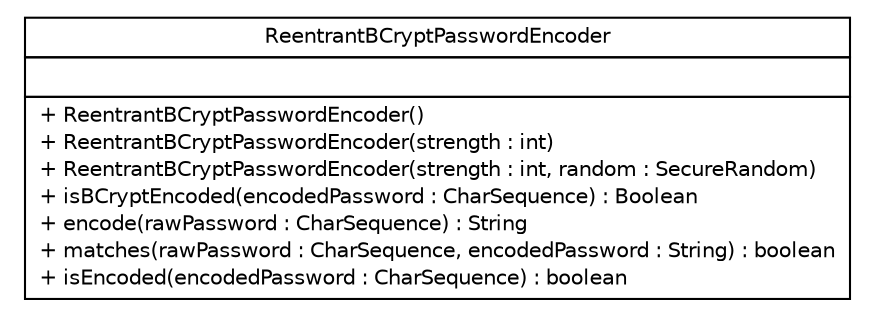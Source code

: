 #!/usr/local/bin/dot
#
# Class diagram 
# Generated by UMLGraph version R5_6-24-gf6e263 (http://www.umlgraph.org/)
#

digraph G {
	edge [fontname="Helvetica",fontsize=10,labelfontname="Helvetica",labelfontsize=10];
	node [fontname="Helvetica",fontsize=10,shape=plaintext];
	nodesep=0.25;
	ranksep=0.5;
	// cn.home1.oss.lib.security.crypto.ReentrantBCryptPasswordEncoder
	c691 [label=<<table title="cn.home1.oss.lib.security.crypto.ReentrantBCryptPasswordEncoder" border="0" cellborder="1" cellspacing="0" cellpadding="2" port="p" href="./ReentrantBCryptPasswordEncoder.html">
		<tr><td><table border="0" cellspacing="0" cellpadding="1">
<tr><td align="center" balign="center"> ReentrantBCryptPasswordEncoder </td></tr>
		</table></td></tr>
		<tr><td><table border="0" cellspacing="0" cellpadding="1">
<tr><td align="left" balign="left">  </td></tr>
		</table></td></tr>
		<tr><td><table border="0" cellspacing="0" cellpadding="1">
<tr><td align="left" balign="left"> + ReentrantBCryptPasswordEncoder() </td></tr>
<tr><td align="left" balign="left"> + ReentrantBCryptPasswordEncoder(strength : int) </td></tr>
<tr><td align="left" balign="left"> + ReentrantBCryptPasswordEncoder(strength : int, random : SecureRandom) </td></tr>
<tr><td align="left" balign="left"> + isBCryptEncoded(encodedPassword : CharSequence) : Boolean </td></tr>
<tr><td align="left" balign="left"> + encode(rawPassword : CharSequence) : String </td></tr>
<tr><td align="left" balign="left"> + matches(rawPassword : CharSequence, encodedPassword : String) : boolean </td></tr>
<tr><td align="left" balign="left"> + isEncoded(encodedPassword : CharSequence) : boolean </td></tr>
		</table></td></tr>
		</table>>, URL="./ReentrantBCryptPasswordEncoder.html", fontname="Helvetica", fontcolor="black", fontsize=10.0];
}

